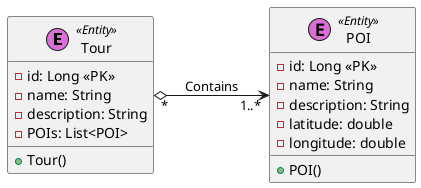 @startuml Entity Relationship Diagram

left to right direction

class Tour << (E,orchid) Entity >> {
    -id: Long <<PK>>
    -name: String
    -description: String
    -POIs: List<POI>

    +Tour()
}

class POI << (E,orchid) Entity >> {
    -id: Long <<PK>>
    -name: String
    -description: String
    -latitude: double
    -longitude: double

    +POI()
}

Tour "*" o--> "1..*" POI: Contains

@enduml
